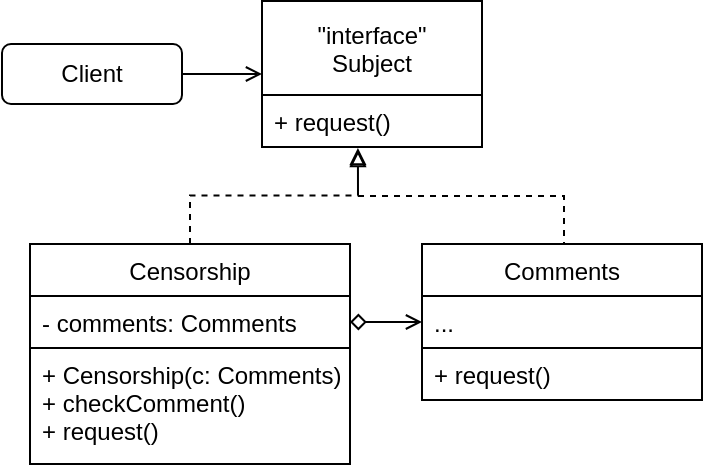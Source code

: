 <mxfile version="14.6.13" type="device"><diagram id="B15reUBRuyH7splqrZc4" name="Страница 1"><mxGraphModel dx="710" dy="445" grid="1" gridSize="10" guides="1" tooltips="1" connect="1" arrows="1" fold="1" page="1" pageScale="1" pageWidth="827" pageHeight="1169" math="0" shadow="0"><root><mxCell id="0"/><mxCell id="1" parent="0"/><mxCell id="aSqSRnoZ5dJ59x3aSThv-6" style="edgeStyle=orthogonalEdgeStyle;rounded=0;orthogonalLoop=1;jettySize=auto;html=1;entryX=0;entryY=0.5;entryDx=0;entryDy=0;endArrow=open;endFill=0;" edge="1" parent="1" source="aSqSRnoZ5dJ59x3aSThv-1" target="aSqSRnoZ5dJ59x3aSThv-2"><mxGeometry relative="1" as="geometry"/></mxCell><mxCell id="aSqSRnoZ5dJ59x3aSThv-1" value="Client" style="rounded=1;whiteSpace=wrap;html=1;" vertex="1" parent="1"><mxGeometry x="160" y="140" width="90" height="30" as="geometry"/></mxCell><mxCell id="aSqSRnoZ5dJ59x3aSThv-2" value="&quot;interface&quot;&#10;Subject" style="swimlane;fontStyle=0;childLayout=stackLayout;horizontal=1;startSize=47;horizontalStack=0;resizeParent=1;resizeParentMax=0;resizeLast=0;collapsible=1;marginBottom=0;" vertex="1" parent="1"><mxGeometry x="290" y="118.5" width="110" height="73" as="geometry"/></mxCell><mxCell id="aSqSRnoZ5dJ59x3aSThv-5" value="+ request()" style="text;strokeColor=none;fillColor=none;align=left;verticalAlign=top;spacingLeft=4;spacingRight=4;overflow=hidden;rotatable=0;points=[[0,0.5],[1,0.5]];portConstraint=eastwest;" vertex="1" parent="aSqSRnoZ5dJ59x3aSThv-2"><mxGeometry y="47" width="110" height="26" as="geometry"/></mxCell><mxCell id="aSqSRnoZ5dJ59x3aSThv-16" style="edgeStyle=orthogonalEdgeStyle;rounded=0;orthogonalLoop=1;jettySize=auto;html=1;entryX=0.427;entryY=0.981;entryDx=0;entryDy=0;entryPerimeter=0;dashed=1;endArrow=block;endFill=0;" edge="1" parent="1"><mxGeometry relative="1" as="geometry"><mxPoint x="441" y="242" as="sourcePoint"/><mxPoint x="337.97" y="193.006" as="targetPoint"/><Array as="points"><mxPoint x="441" y="216"/><mxPoint x="338" y="216"/></Array></mxGeometry></mxCell><mxCell id="aSqSRnoZ5dJ59x3aSThv-7" value="Comments" style="swimlane;fontStyle=0;childLayout=stackLayout;horizontal=1;startSize=26;horizontalStack=0;resizeParent=1;resizeParentMax=0;resizeLast=0;collapsible=1;marginBottom=0;" vertex="1" parent="1"><mxGeometry x="370" y="240" width="140" height="78" as="geometry"/></mxCell><mxCell id="aSqSRnoZ5dJ59x3aSThv-9" value="..." style="text;strokeColor=#000000;fillColor=none;align=left;verticalAlign=top;spacingLeft=4;spacingRight=4;overflow=hidden;rotatable=0;points=[[0,0.5],[1,0.5]];portConstraint=eastwest;" vertex="1" parent="aSqSRnoZ5dJ59x3aSThv-7"><mxGeometry y="26" width="140" height="26" as="geometry"/></mxCell><mxCell id="aSqSRnoZ5dJ59x3aSThv-10" value="+ request()" style="text;strokeColor=none;fillColor=none;align=left;verticalAlign=top;spacingLeft=4;spacingRight=4;overflow=hidden;rotatable=0;points=[[0,0.5],[1,0.5]];portConstraint=eastwest;" vertex="1" parent="aSqSRnoZ5dJ59x3aSThv-7"><mxGeometry y="52" width="140" height="26" as="geometry"/></mxCell><mxCell id="aSqSRnoZ5dJ59x3aSThv-15" style="edgeStyle=orthogonalEdgeStyle;rounded=0;orthogonalLoop=1;jettySize=auto;html=1;entryX=0.436;entryY=1.019;entryDx=0;entryDy=0;entryPerimeter=0;endArrow=block;endFill=0;dashed=1;" edge="1" parent="1" source="aSqSRnoZ5dJ59x3aSThv-11" target="aSqSRnoZ5dJ59x3aSThv-5"><mxGeometry relative="1" as="geometry"/></mxCell><mxCell id="aSqSRnoZ5dJ59x3aSThv-11" value="Censorship" style="swimlane;fontStyle=0;childLayout=stackLayout;horizontal=1;startSize=26;horizontalStack=0;resizeParent=1;resizeParentMax=0;resizeLast=0;collapsible=1;marginBottom=0;strokeColor=#000000;" vertex="1" parent="1"><mxGeometry x="174" y="240" width="160" height="110" as="geometry"/></mxCell><mxCell id="aSqSRnoZ5dJ59x3aSThv-12" value="- comments: Comments" style="text;strokeColor=#000000;fillColor=none;align=left;verticalAlign=top;spacingLeft=4;spacingRight=4;overflow=hidden;rotatable=0;points=[[0,0.5],[1,0.5]];portConstraint=eastwest;" vertex="1" parent="aSqSRnoZ5dJ59x3aSThv-11"><mxGeometry y="26" width="160" height="26" as="geometry"/></mxCell><mxCell id="aSqSRnoZ5dJ59x3aSThv-14" value="+ Censorship(c: Comments)&#10;+ checkComment()&#10;+ request()" style="text;strokeColor=none;fillColor=none;align=left;verticalAlign=top;spacingLeft=4;spacingRight=4;overflow=hidden;rotatable=0;points=[[0,0.5],[1,0.5]];portConstraint=eastwest;" vertex="1" parent="aSqSRnoZ5dJ59x3aSThv-11"><mxGeometry y="52" width="160" height="58" as="geometry"/></mxCell><mxCell id="aSqSRnoZ5dJ59x3aSThv-17" style="edgeStyle=orthogonalEdgeStyle;rounded=0;orthogonalLoop=1;jettySize=auto;html=1;entryX=0;entryY=0.5;entryDx=0;entryDy=0;endArrow=open;endFill=0;startArrow=diamond;startFill=0;" edge="1" parent="1" source="aSqSRnoZ5dJ59x3aSThv-12" target="aSqSRnoZ5dJ59x3aSThv-9"><mxGeometry relative="1" as="geometry"/></mxCell></root></mxGraphModel></diagram></mxfile>